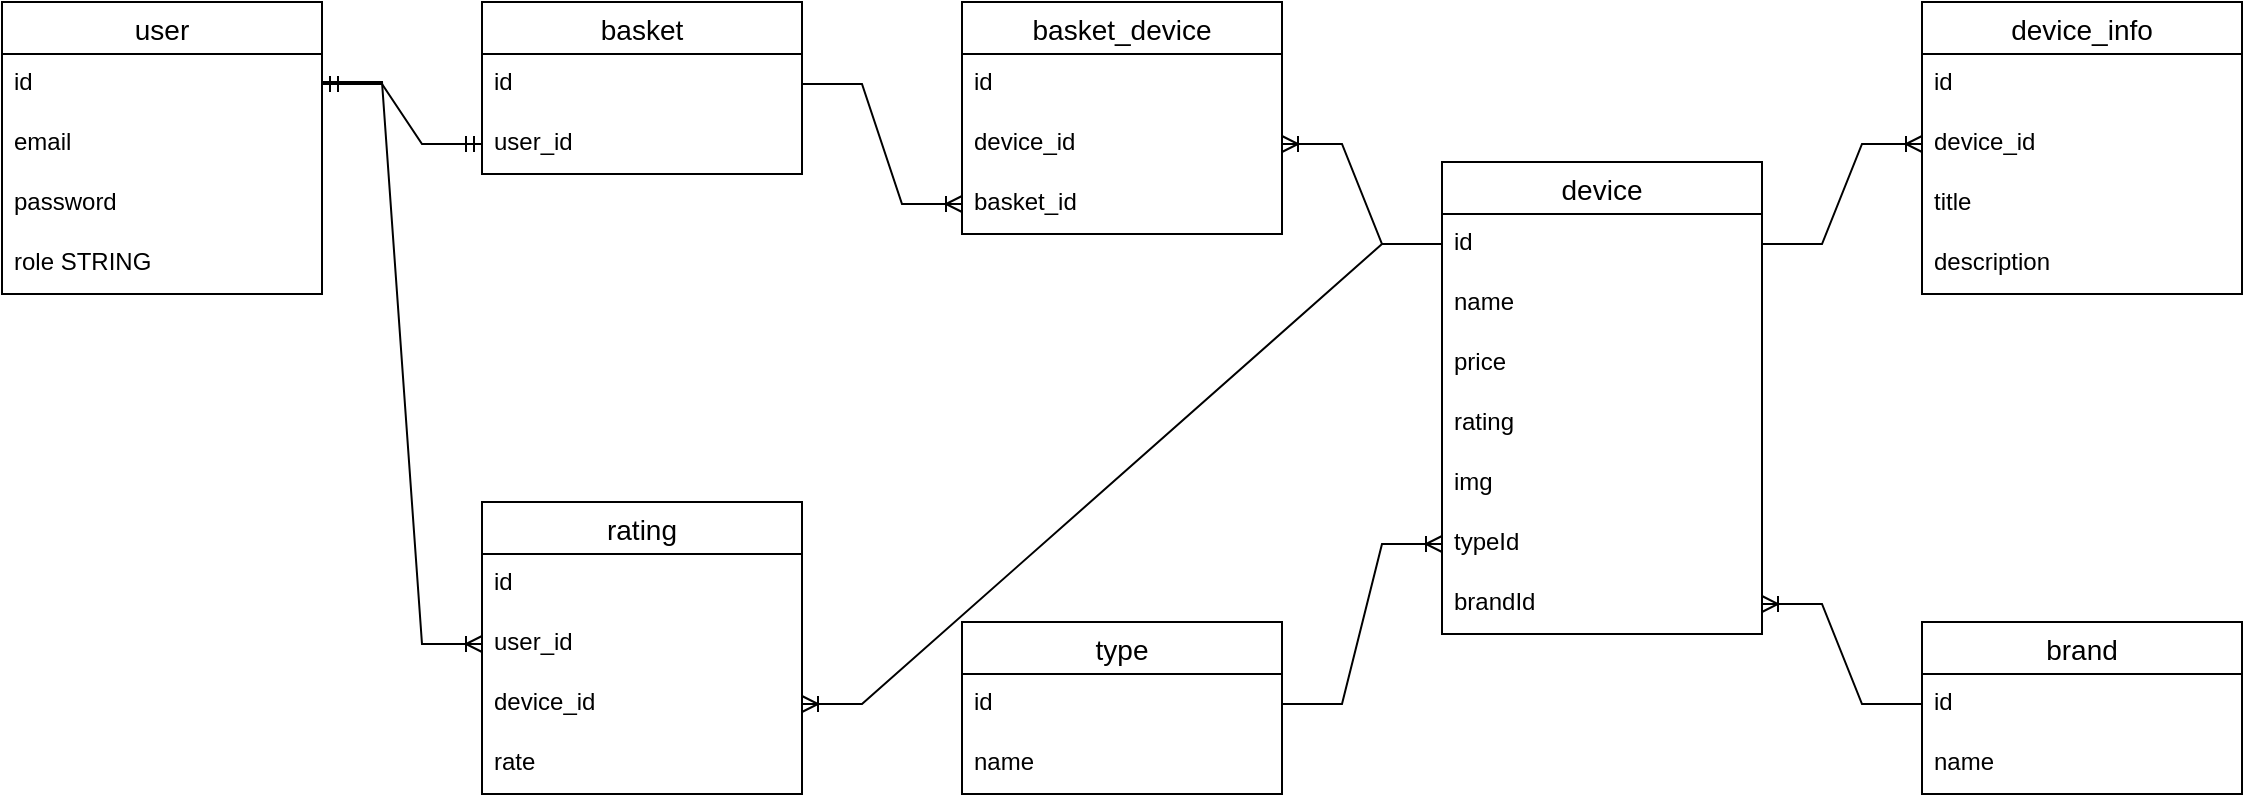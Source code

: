 <mxfile version="17.4.2" type="device"><diagram id="LckymLYyEvm67ZxW0exX" name="Page-1"><mxGraphModel dx="1347" dy="905" grid="1" gridSize="10" guides="1" tooltips="1" connect="1" arrows="1" fold="1" page="1" pageScale="1" pageWidth="1000000000" pageHeight="1000000000" math="0" shadow="0"><root><mxCell id="0"/><mxCell id="1" parent="0"/><mxCell id="Oi6Bvca2sHCgeGqWwAty-16" value="user" style="swimlane;fontStyle=0;childLayout=stackLayout;horizontal=1;startSize=26;horizontalStack=0;resizeParent=1;resizeParentMax=0;resizeLast=0;collapsible=1;marginBottom=0;align=center;fontSize=14;" parent="1" vertex="1"><mxGeometry x="63960" y="20920" width="160" height="146" as="geometry"/></mxCell><mxCell id="Oi6Bvca2sHCgeGqWwAty-17" value="id" style="text;strokeColor=none;fillColor=none;spacingLeft=4;spacingRight=4;overflow=hidden;rotatable=0;points=[[0,0.5],[1,0.5]];portConstraint=eastwest;fontSize=12;" parent="Oi6Bvca2sHCgeGqWwAty-16" vertex="1"><mxGeometry y="26" width="160" height="30" as="geometry"/></mxCell><mxCell id="Oi6Bvca2sHCgeGqWwAty-18" value="email" style="text;strokeColor=none;fillColor=none;spacingLeft=4;spacingRight=4;overflow=hidden;rotatable=0;points=[[0,0.5],[1,0.5]];portConstraint=eastwest;fontSize=12;" parent="Oi6Bvca2sHCgeGqWwAty-16" vertex="1"><mxGeometry y="56" width="160" height="30" as="geometry"/></mxCell><mxCell id="Oi6Bvca2sHCgeGqWwAty-21" value="password" style="text;strokeColor=none;fillColor=none;spacingLeft=4;spacingRight=4;overflow=hidden;rotatable=0;points=[[0,0.5],[1,0.5]];portConstraint=eastwest;fontSize=12;" parent="Oi6Bvca2sHCgeGqWwAty-16" vertex="1"><mxGeometry y="86" width="160" height="30" as="geometry"/></mxCell><mxCell id="Oi6Bvca2sHCgeGqWwAty-19" value="role STRING" style="text;strokeColor=none;fillColor=none;spacingLeft=4;spacingRight=4;overflow=hidden;rotatable=0;points=[[0,0.5],[1,0.5]];portConstraint=eastwest;fontSize=12;" parent="Oi6Bvca2sHCgeGqWwAty-16" vertex="1"><mxGeometry y="116" width="160" height="30" as="geometry"/></mxCell><mxCell id="5btSLiqVpBh6LhvJhXy--1" value="basket" style="swimlane;fontStyle=0;childLayout=stackLayout;horizontal=1;startSize=26;horizontalStack=0;resizeParent=1;resizeParentMax=0;resizeLast=0;collapsible=1;marginBottom=0;align=center;fontSize=14;" parent="1" vertex="1"><mxGeometry x="64200" y="20920" width="160" height="86" as="geometry"/></mxCell><mxCell id="5btSLiqVpBh6LhvJhXy--2" value="id" style="text;strokeColor=none;fillColor=none;spacingLeft=4;spacingRight=4;overflow=hidden;rotatable=0;points=[[0,0.5],[1,0.5]];portConstraint=eastwest;fontSize=12;" parent="5btSLiqVpBh6LhvJhXy--1" vertex="1"><mxGeometry y="26" width="160" height="30" as="geometry"/></mxCell><mxCell id="5btSLiqVpBh6LhvJhXy--3" value="user_id" style="text;strokeColor=none;fillColor=none;spacingLeft=4;spacingRight=4;overflow=hidden;rotatable=0;points=[[0,0.5],[1,0.5]];portConstraint=eastwest;fontSize=12;" parent="5btSLiqVpBh6LhvJhXy--1" vertex="1"><mxGeometry y="56" width="160" height="30" as="geometry"/></mxCell><mxCell id="5btSLiqVpBh6LhvJhXy--5" value="basket_device" style="swimlane;fontStyle=0;childLayout=stackLayout;horizontal=1;startSize=26;horizontalStack=0;resizeParent=1;resizeParentMax=0;resizeLast=0;collapsible=1;marginBottom=0;align=center;fontSize=14;" parent="1" vertex="1"><mxGeometry x="64440" y="20920" width="160" height="116" as="geometry"/></mxCell><mxCell id="5btSLiqVpBh6LhvJhXy--6" value="id" style="text;strokeColor=none;fillColor=none;spacingLeft=4;spacingRight=4;overflow=hidden;rotatable=0;points=[[0,0.5],[1,0.5]];portConstraint=eastwest;fontSize=12;" parent="5btSLiqVpBh6LhvJhXy--5" vertex="1"><mxGeometry y="26" width="160" height="30" as="geometry"/></mxCell><mxCell id="5btSLiqVpBh6LhvJhXy--7" value="device_id" style="text;strokeColor=none;fillColor=none;spacingLeft=4;spacingRight=4;overflow=hidden;rotatable=0;points=[[0,0.5],[1,0.5]];portConstraint=eastwest;fontSize=12;" parent="5btSLiqVpBh6LhvJhXy--5" vertex="1"><mxGeometry y="56" width="160" height="30" as="geometry"/></mxCell><mxCell id="5btSLiqVpBh6LhvJhXy--8" value="basket_id" style="text;strokeColor=none;fillColor=none;spacingLeft=4;spacingRight=4;overflow=hidden;rotatable=0;points=[[0,0.5],[1,0.5]];portConstraint=eastwest;fontSize=12;" parent="5btSLiqVpBh6LhvJhXy--5" vertex="1"><mxGeometry y="86" width="160" height="30" as="geometry"/></mxCell><mxCell id="5btSLiqVpBh6LhvJhXy--9" value="" style="edgeStyle=entityRelationEdgeStyle;fontSize=12;html=1;endArrow=ERmandOne;startArrow=ERmandOne;rounded=0;exitX=1;exitY=0.5;exitDx=0;exitDy=0;entryX=0;entryY=0.5;entryDx=0;entryDy=0;" parent="1" source="Oi6Bvca2sHCgeGqWwAty-17" target="5btSLiqVpBh6LhvJhXy--3" edge="1"><mxGeometry width="100" height="100" relative="1" as="geometry"><mxPoint x="64290" y="21160" as="sourcePoint"/><mxPoint x="64390" y="21060" as="targetPoint"/></mxGeometry></mxCell><mxCell id="5btSLiqVpBh6LhvJhXy--10" value="" style="edgeStyle=entityRelationEdgeStyle;fontSize=12;html=1;endArrow=ERoneToMany;rounded=0;entryX=0;entryY=0.5;entryDx=0;entryDy=0;exitX=1;exitY=0.5;exitDx=0;exitDy=0;" parent="1" source="5btSLiqVpBh6LhvJhXy--2" target="5btSLiqVpBh6LhvJhXy--8" edge="1"><mxGeometry width="100" height="100" relative="1" as="geometry"><mxPoint x="64390" y="21046" as="sourcePoint"/><mxPoint x="64390" y="21060" as="targetPoint"/></mxGeometry></mxCell><mxCell id="5btSLiqVpBh6LhvJhXy--11" value="device" style="swimlane;fontStyle=0;childLayout=stackLayout;horizontal=1;startSize=26;horizontalStack=0;resizeParent=1;resizeParentMax=0;resizeLast=0;collapsible=1;marginBottom=0;align=center;fontSize=14;" parent="1" vertex="1"><mxGeometry x="64680" y="21000" width="160" height="236" as="geometry"/></mxCell><mxCell id="5btSLiqVpBh6LhvJhXy--12" value="id" style="text;strokeColor=none;fillColor=none;spacingLeft=4;spacingRight=4;overflow=hidden;rotatable=0;points=[[0,0.5],[1,0.5]];portConstraint=eastwest;fontSize=12;" parent="5btSLiqVpBh6LhvJhXy--11" vertex="1"><mxGeometry y="26" width="160" height="30" as="geometry"/></mxCell><mxCell id="5btSLiqVpBh6LhvJhXy--13" value="name" style="text;strokeColor=none;fillColor=none;spacingLeft=4;spacingRight=4;overflow=hidden;rotatable=0;points=[[0,0.5],[1,0.5]];portConstraint=eastwest;fontSize=12;" parent="5btSLiqVpBh6LhvJhXy--11" vertex="1"><mxGeometry y="56" width="160" height="30" as="geometry"/></mxCell><mxCell id="5btSLiqVpBh6LhvJhXy--16" value="price" style="text;strokeColor=none;fillColor=none;spacingLeft=4;spacingRight=4;overflow=hidden;rotatable=0;points=[[0,0.5],[1,0.5]];portConstraint=eastwest;fontSize=12;" parent="5btSLiqVpBh6LhvJhXy--11" vertex="1"><mxGeometry y="86" width="160" height="30" as="geometry"/></mxCell><mxCell id="5btSLiqVpBh6LhvJhXy--15" value="rating" style="text;strokeColor=none;fillColor=none;spacingLeft=4;spacingRight=4;overflow=hidden;rotatable=0;points=[[0,0.5],[1,0.5]];portConstraint=eastwest;fontSize=12;" parent="5btSLiqVpBh6LhvJhXy--11" vertex="1"><mxGeometry y="116" width="160" height="30" as="geometry"/></mxCell><mxCell id="5btSLiqVpBh6LhvJhXy--14" value="img" style="text;strokeColor=none;fillColor=none;spacingLeft=4;spacingRight=4;overflow=hidden;rotatable=0;points=[[0,0.5],[1,0.5]];portConstraint=eastwest;fontSize=12;" parent="5btSLiqVpBh6LhvJhXy--11" vertex="1"><mxGeometry y="146" width="160" height="30" as="geometry"/></mxCell><mxCell id="5btSLiqVpBh6LhvJhXy--17" value="typeId" style="text;strokeColor=none;fillColor=none;spacingLeft=4;spacingRight=4;overflow=hidden;rotatable=0;points=[[0,0.5],[1,0.5]];portConstraint=eastwest;fontSize=12;" parent="5btSLiqVpBh6LhvJhXy--11" vertex="1"><mxGeometry y="176" width="160" height="30" as="geometry"/></mxCell><mxCell id="5btSLiqVpBh6LhvJhXy--18" value="brandId" style="text;strokeColor=none;fillColor=none;spacingLeft=4;spacingRight=4;overflow=hidden;rotatable=0;points=[[0,0.5],[1,0.5]];portConstraint=eastwest;fontSize=12;" parent="5btSLiqVpBh6LhvJhXy--11" vertex="1"><mxGeometry y="206" width="160" height="30" as="geometry"/></mxCell><mxCell id="5btSLiqVpBh6LhvJhXy--20" value="device_info" style="swimlane;fontStyle=0;childLayout=stackLayout;horizontal=1;startSize=26;horizontalStack=0;resizeParent=1;resizeParentMax=0;resizeLast=0;collapsible=1;marginBottom=0;align=center;fontSize=14;" parent="1" vertex="1"><mxGeometry x="64920" y="20920" width="160" height="146" as="geometry"/></mxCell><mxCell id="5btSLiqVpBh6LhvJhXy--21" value="id" style="text;strokeColor=none;fillColor=none;spacingLeft=4;spacingRight=4;overflow=hidden;rotatable=0;points=[[0,0.5],[1,0.5]];portConstraint=eastwest;fontSize=12;" parent="5btSLiqVpBh6LhvJhXy--20" vertex="1"><mxGeometry y="26" width="160" height="30" as="geometry"/></mxCell><mxCell id="5btSLiqVpBh6LhvJhXy--24" value="device_id" style="text;strokeColor=none;fillColor=none;spacingLeft=4;spacingRight=4;overflow=hidden;rotatable=0;points=[[0,0.5],[1,0.5]];portConstraint=eastwest;fontSize=12;" parent="5btSLiqVpBh6LhvJhXy--20" vertex="1"><mxGeometry y="56" width="160" height="30" as="geometry"/></mxCell><mxCell id="5btSLiqVpBh6LhvJhXy--22" value="title" style="text;strokeColor=none;fillColor=none;spacingLeft=4;spacingRight=4;overflow=hidden;rotatable=0;points=[[0,0.5],[1,0.5]];portConstraint=eastwest;fontSize=12;" parent="5btSLiqVpBh6LhvJhXy--20" vertex="1"><mxGeometry y="86" width="160" height="30" as="geometry"/></mxCell><mxCell id="5btSLiqVpBh6LhvJhXy--23" value="description" style="text;strokeColor=none;fillColor=none;spacingLeft=4;spacingRight=4;overflow=hidden;rotatable=0;points=[[0,0.5],[1,0.5]];portConstraint=eastwest;fontSize=12;" parent="5btSLiqVpBh6LhvJhXy--20" vertex="1"><mxGeometry y="116" width="160" height="30" as="geometry"/></mxCell><mxCell id="5btSLiqVpBh6LhvJhXy--25" value="" style="edgeStyle=entityRelationEdgeStyle;fontSize=12;html=1;endArrow=ERoneToMany;rounded=0;exitX=1;exitY=0.5;exitDx=0;exitDy=0;entryX=0;entryY=0.5;entryDx=0;entryDy=0;" parent="1" source="5btSLiqVpBh6LhvJhXy--12" target="5btSLiqVpBh6LhvJhXy--24" edge="1"><mxGeometry width="100" height="100" relative="1" as="geometry"><mxPoint x="64840" y="21150" as="sourcePoint"/><mxPoint x="64940" y="21050" as="targetPoint"/></mxGeometry></mxCell><mxCell id="5btSLiqVpBh6LhvJhXy--26" value="type" style="swimlane;fontStyle=0;childLayout=stackLayout;horizontal=1;startSize=26;horizontalStack=0;resizeParent=1;resizeParentMax=0;resizeLast=0;collapsible=1;marginBottom=0;align=center;fontSize=14;" parent="1" vertex="1"><mxGeometry x="64440" y="21230" width="160" height="86" as="geometry"/></mxCell><mxCell id="5btSLiqVpBh6LhvJhXy--27" value="id" style="text;strokeColor=none;fillColor=none;spacingLeft=4;spacingRight=4;overflow=hidden;rotatable=0;points=[[0,0.5],[1,0.5]];portConstraint=eastwest;fontSize=12;" parent="5btSLiqVpBh6LhvJhXy--26" vertex="1"><mxGeometry y="26" width="160" height="30" as="geometry"/></mxCell><mxCell id="5btSLiqVpBh6LhvJhXy--28" value="name" style="text;strokeColor=none;fillColor=none;spacingLeft=4;spacingRight=4;overflow=hidden;rotatable=0;points=[[0,0.5],[1,0.5]];portConstraint=eastwest;fontSize=12;" parent="5btSLiqVpBh6LhvJhXy--26" vertex="1"><mxGeometry y="56" width="160" height="30" as="geometry"/></mxCell><mxCell id="5btSLiqVpBh6LhvJhXy--30" value="brand" style="swimlane;fontStyle=0;childLayout=stackLayout;horizontal=1;startSize=26;horizontalStack=0;resizeParent=1;resizeParentMax=0;resizeLast=0;collapsible=1;marginBottom=0;align=center;fontSize=14;" parent="1" vertex="1"><mxGeometry x="64920" y="21230" width="160" height="86" as="geometry"/></mxCell><mxCell id="5btSLiqVpBh6LhvJhXy--31" value="id" style="text;strokeColor=none;fillColor=none;spacingLeft=4;spacingRight=4;overflow=hidden;rotatable=0;points=[[0,0.5],[1,0.5]];portConstraint=eastwest;fontSize=12;" parent="5btSLiqVpBh6LhvJhXy--30" vertex="1"><mxGeometry y="26" width="160" height="30" as="geometry"/></mxCell><mxCell id="5btSLiqVpBh6LhvJhXy--47" value="name" style="text;strokeColor=none;fillColor=none;spacingLeft=4;spacingRight=4;overflow=hidden;rotatable=0;points=[[0,0.5],[1,0.5]];portConstraint=eastwest;fontSize=12;" parent="5btSLiqVpBh6LhvJhXy--30" vertex="1"><mxGeometry y="56" width="160" height="30" as="geometry"/></mxCell><mxCell id="5btSLiqVpBh6LhvJhXy--34" value="" style="edgeStyle=entityRelationEdgeStyle;fontSize=12;html=1;endArrow=ERoneToMany;rounded=0;entryX=0;entryY=0.5;entryDx=0;entryDy=0;exitX=1;exitY=0.5;exitDx=0;exitDy=0;" parent="1" source="5btSLiqVpBh6LhvJhXy--27" target="5btSLiqVpBh6LhvJhXy--17" edge="1"><mxGeometry width="100" height="100" relative="1" as="geometry"><mxPoint x="64640" y="21300" as="sourcePoint"/><mxPoint x="64660" y="21170" as="targetPoint"/></mxGeometry></mxCell><mxCell id="5btSLiqVpBh6LhvJhXy--35" value="" style="edgeStyle=entityRelationEdgeStyle;fontSize=12;html=1;endArrow=ERoneToMany;rounded=0;entryX=1;entryY=0.5;entryDx=0;entryDy=0;exitX=0;exitY=0.5;exitDx=0;exitDy=0;" parent="1" source="5btSLiqVpBh6LhvJhXy--31" target="5btSLiqVpBh6LhvJhXy--18" edge="1"><mxGeometry width="100" height="100" relative="1" as="geometry"><mxPoint x="64800" y="21400" as="sourcePoint"/><mxPoint x="64900" y="21300" as="targetPoint"/></mxGeometry></mxCell><mxCell id="5btSLiqVpBh6LhvJhXy--37" value="rating" style="swimlane;fontStyle=0;childLayout=stackLayout;horizontal=1;startSize=26;horizontalStack=0;resizeParent=1;resizeParentMax=0;resizeLast=0;collapsible=1;marginBottom=0;align=center;fontSize=14;" parent="1" vertex="1"><mxGeometry x="64200" y="21170" width="160" height="146" as="geometry"/></mxCell><mxCell id="5btSLiqVpBh6LhvJhXy--38" value="id" style="text;strokeColor=none;fillColor=none;spacingLeft=4;spacingRight=4;overflow=hidden;rotatable=0;points=[[0,0.5],[1,0.5]];portConstraint=eastwest;fontSize=12;" parent="5btSLiqVpBh6LhvJhXy--37" vertex="1"><mxGeometry y="26" width="160" height="30" as="geometry"/></mxCell><mxCell id="5btSLiqVpBh6LhvJhXy--39" value="user_id" style="text;strokeColor=none;fillColor=none;spacingLeft=4;spacingRight=4;overflow=hidden;rotatable=0;points=[[0,0.5],[1,0.5]];portConstraint=eastwest;fontSize=12;" parent="5btSLiqVpBh6LhvJhXy--37" vertex="1"><mxGeometry y="56" width="160" height="30" as="geometry"/></mxCell><mxCell id="5btSLiqVpBh6LhvJhXy--41" value="device_id" style="text;strokeColor=none;fillColor=none;spacingLeft=4;spacingRight=4;overflow=hidden;rotatable=0;points=[[0,0.5],[1,0.5]];portConstraint=eastwest;fontSize=12;" parent="5btSLiqVpBh6LhvJhXy--37" vertex="1"><mxGeometry y="86" width="160" height="30" as="geometry"/></mxCell><mxCell id="5btSLiqVpBh6LhvJhXy--40" value="rate" style="text;strokeColor=none;fillColor=none;spacingLeft=4;spacingRight=4;overflow=hidden;rotatable=0;points=[[0,0.5],[1,0.5]];portConstraint=eastwest;fontSize=12;" parent="5btSLiqVpBh6LhvJhXy--37" vertex="1"><mxGeometry y="116" width="160" height="30" as="geometry"/></mxCell><mxCell id="5btSLiqVpBh6LhvJhXy--44" value="" style="edgeStyle=entityRelationEdgeStyle;fontSize=12;html=1;endArrow=ERoneToMany;rounded=0;entryX=0;entryY=0.5;entryDx=0;entryDy=0;" parent="1" target="5btSLiqVpBh6LhvJhXy--39" edge="1"><mxGeometry width="100" height="100" relative="1" as="geometry"><mxPoint x="64120" y="20960" as="sourcePoint"/><mxPoint x="63920" y="21160" as="targetPoint"/></mxGeometry></mxCell><mxCell id="5btSLiqVpBh6LhvJhXy--45" value="" style="edgeStyle=entityRelationEdgeStyle;fontSize=12;html=1;endArrow=ERoneToMany;rounded=0;entryX=1;entryY=0.5;entryDx=0;entryDy=0;exitX=0;exitY=0.5;exitDx=0;exitDy=0;" parent="1" source="5btSLiqVpBh6LhvJhXy--12" target="5btSLiqVpBh6LhvJhXy--41" edge="1"><mxGeometry width="100" height="100" relative="1" as="geometry"><mxPoint x="64630" y="21150" as="sourcePoint"/><mxPoint x="64400" y="21190" as="targetPoint"/></mxGeometry></mxCell><mxCell id="5btSLiqVpBh6LhvJhXy--48" value="" style="edgeStyle=entityRelationEdgeStyle;fontSize=12;html=1;endArrow=ERoneToMany;rounded=0;exitX=0;exitY=0.5;exitDx=0;exitDy=0;entryX=1;entryY=0.5;entryDx=0;entryDy=0;" parent="1" source="5btSLiqVpBh6LhvJhXy--12" target="5btSLiqVpBh6LhvJhXy--7" edge="1"><mxGeometry width="100" height="100" relative="1" as="geometry"><mxPoint x="64740" y="20970" as="sourcePoint"/><mxPoint x="64680" y="20950" as="targetPoint"/></mxGeometry></mxCell></root></mxGraphModel></diagram></mxfile>